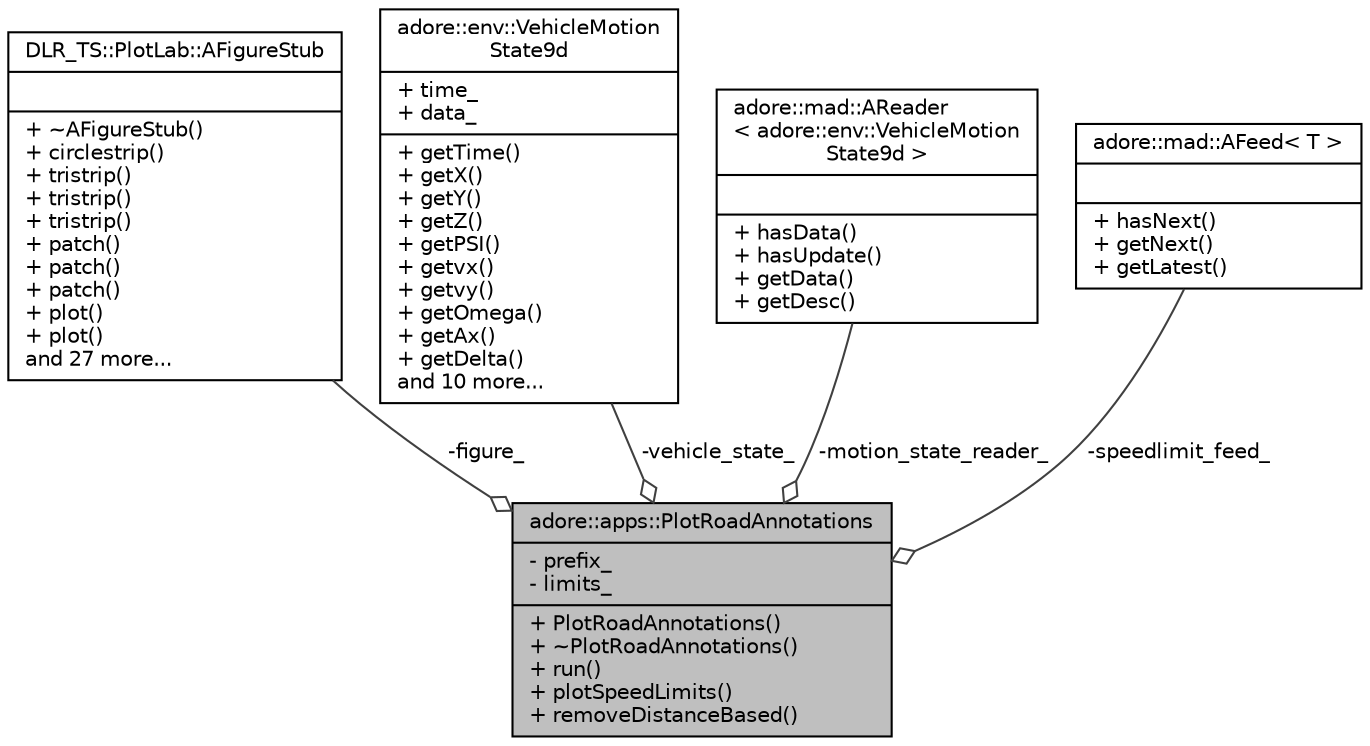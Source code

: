 digraph "adore::apps::PlotRoadAnnotations"
{
 // LATEX_PDF_SIZE
  edge [fontname="Helvetica",fontsize="10",labelfontname="Helvetica",labelfontsize="10"];
  node [fontname="Helvetica",fontsize="10",shape=record];
  Node1 [label="{adore::apps::PlotRoadAnnotations\n|- prefix_\l- limits_\l|+ PlotRoadAnnotations()\l+ ~PlotRoadAnnotations()\l+ run()\l+ plotSpeedLimits()\l+ removeDistanceBased()\l}",height=0.2,width=0.4,color="black", fillcolor="grey75", style="filled", fontcolor="black",tooltip="an optimzed plotting application to plot annotations like speed limits"];
  Node2 -> Node1 [color="grey25",fontsize="10",style="solid",label=" -figure_" ,arrowhead="odiamond",fontname="Helvetica"];
  Node2 [label="{DLR_TS::PlotLab::AFigureStub\n||+ ~AFigureStub()\l+ circlestrip()\l+ tristrip()\l+ tristrip()\l+ tristrip()\l+ patch()\l+ patch()\l+ patch()\l+ plot()\l+ plot()\land 27 more...\l}",height=0.2,width=0.4,color="black", fillcolor="white", style="filled",URL="$classDLR__TS_1_1PlotLab_1_1AFigureStub.html",tooltip=" "];
  Node3 -> Node1 [color="grey25",fontsize="10",style="solid",label=" -vehicle_state_" ,arrowhead="odiamond",fontname="Helvetica"];
  Node3 [label="{adore::env::VehicleMotion\lState9d\n|+ time_\l+ data_\l|+ getTime()\l+ getX()\l+ getY()\l+ getZ()\l+ getPSI()\l+ getvx()\l+ getvy()\l+ getOmega()\l+ getAx()\l+ getDelta()\land 10 more...\l}",height=0.2,width=0.4,color="black", fillcolor="white", style="filled",URL="$structadore_1_1env_1_1VehicleMotionState9d.html",tooltip="This struct holds the motion state of the vehicle in 9d."];
  Node4 -> Node1 [color="grey25",fontsize="10",style="solid",label=" -motion_state_reader_" ,arrowhead="odiamond",fontname="Helvetica"];
  Node4 [label="{adore::mad::AReader\l\< adore::env::VehicleMotion\lState9d \>\n||+ hasData()\l+ hasUpdate()\l+ getData()\l+ getDesc()\l}",height=0.2,width=0.4,color="black", fillcolor="white", style="filled",URL="$classadore_1_1mad_1_1AReader.html",tooltip=" "];
  Node5 -> Node1 [color="grey25",fontsize="10",style="solid",label=" -speedlimit_feed_" ,arrowhead="odiamond",fontname="Helvetica"];
  Node5 [label="{adore::mad::AFeed\< T \>\n||+ hasNext()\l+ getNext()\l+ getLatest()\l}",height=0.2,width=0.4,color="black", fillcolor="white", style="filled",URL="$classadore_1_1mad_1_1AFeed.html",tooltip=" "];
}
